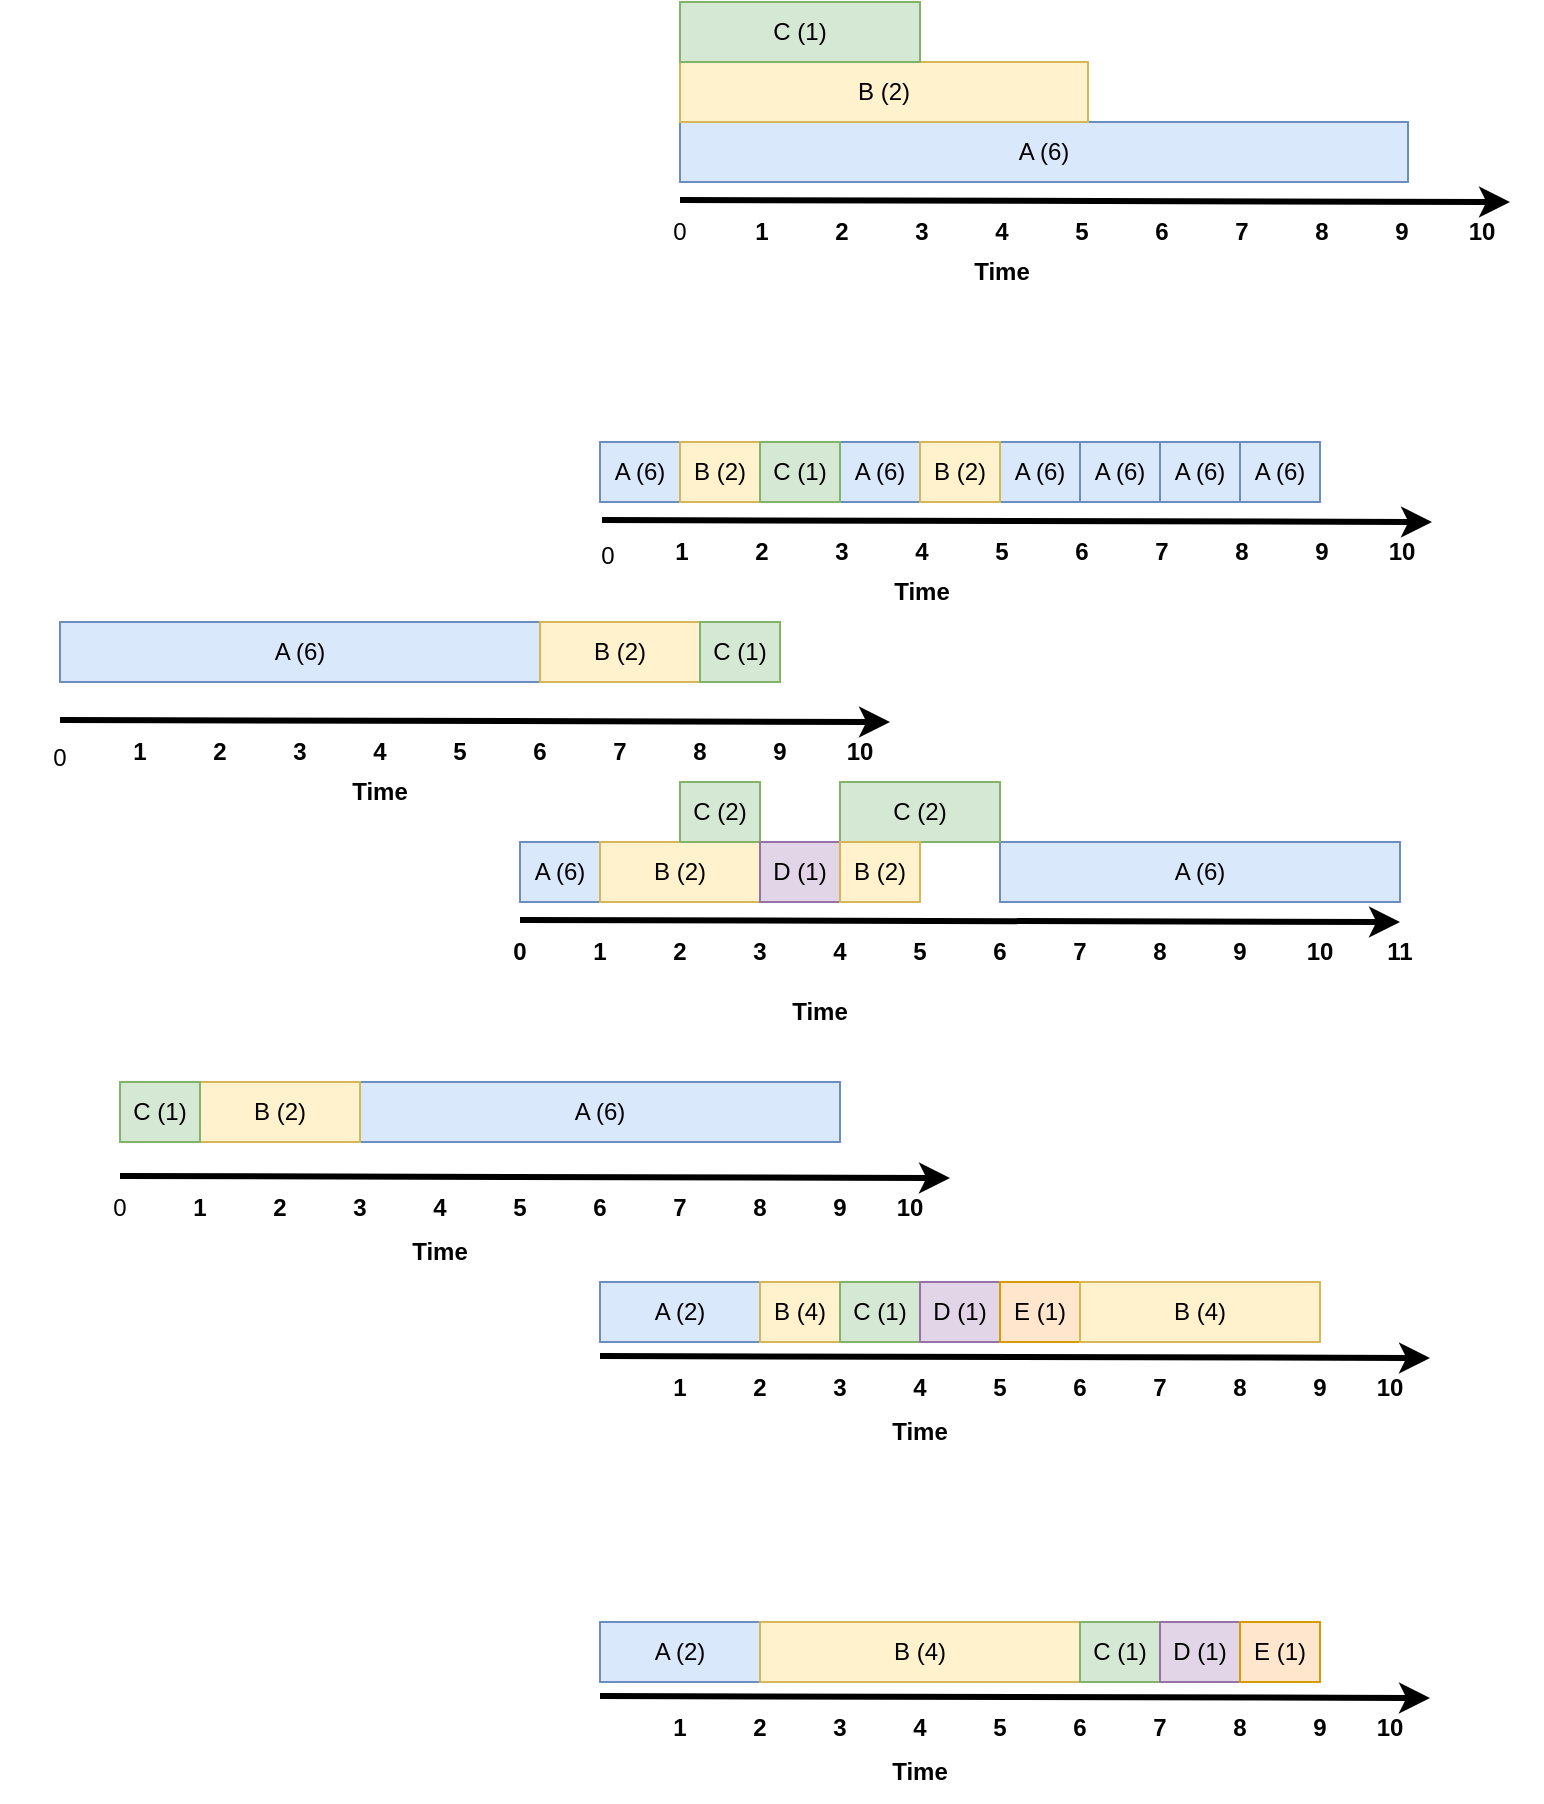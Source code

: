 <mxfile version="22.1.21" type="device">
  <diagram name="Page-1" id="26XVuioy-tL2MFwtIJL8">
    <mxGraphModel dx="1114" dy="1323" grid="1" gridSize="10" guides="1" tooltips="1" connect="1" arrows="1" fold="1" page="1" pageScale="1" pageWidth="1000" pageHeight="700" math="0" shadow="0">
      <root>
        <mxCell id="0" />
        <mxCell id="1" value="FIFO2" parent="0" />
        <mxCell id="z-TTPnVHQl2KB7zgVeDQ-76" value="" style="group" parent="1" vertex="1" connectable="0">
          <mxGeometry x="50" y="200" width="455" height="100" as="geometry" />
        </mxCell>
        <mxCell id="z-TTPnVHQl2KB7zgVeDQ-30" value="A (6)" style="html=1;whiteSpace=wrap;fillColor=#dae8fc;strokeColor=#6c8ebf;" parent="z-TTPnVHQl2KB7zgVeDQ-76" vertex="1">
          <mxGeometry x="150" width="240" height="30" as="geometry" />
        </mxCell>
        <mxCell id="z-TTPnVHQl2KB7zgVeDQ-31" value="B (2)" style="html=1;whiteSpace=wrap;fillColor=#fff2cc;strokeColor=#d6b656;" parent="z-TTPnVHQl2KB7zgVeDQ-76" vertex="1">
          <mxGeometry x="70" width="80" height="30" as="geometry" />
        </mxCell>
        <mxCell id="z-TTPnVHQl2KB7zgVeDQ-32" value="C (1)" style="html=1;whiteSpace=wrap;fillColor=#d5e8d4;strokeColor=#82b366;" parent="z-TTPnVHQl2KB7zgVeDQ-76" vertex="1">
          <mxGeometry x="30" width="40" height="30" as="geometry" />
        </mxCell>
        <mxCell id="z-TTPnVHQl2KB7zgVeDQ-35" value="0" style="text;strokeColor=none;align=center;fillColor=none;html=1;verticalAlign=middle;whiteSpace=wrap;rounded=0;" parent="z-TTPnVHQl2KB7zgVeDQ-76" vertex="1">
          <mxGeometry y="48" width="60" height="30" as="geometry" />
        </mxCell>
        <mxCell id="z-TTPnVHQl2KB7zgVeDQ-36" value="1" style="text;strokeColor=none;align=center;fillColor=none;html=1;verticalAlign=middle;whiteSpace=wrap;rounded=0;fontStyle=1" parent="z-TTPnVHQl2KB7zgVeDQ-76" vertex="1">
          <mxGeometry x="40" y="48" width="60" height="30" as="geometry" />
        </mxCell>
        <mxCell id="z-TTPnVHQl2KB7zgVeDQ-37" value="2" style="text;strokeColor=none;align=center;fillColor=none;html=1;verticalAlign=middle;whiteSpace=wrap;rounded=0;fontStyle=1" parent="z-TTPnVHQl2KB7zgVeDQ-76" vertex="1">
          <mxGeometry x="80" y="48" width="60" height="30" as="geometry" />
        </mxCell>
        <mxCell id="z-TTPnVHQl2KB7zgVeDQ-39" value="3" style="text;strokeColor=none;align=center;fillColor=none;html=1;verticalAlign=middle;whiteSpace=wrap;rounded=0;fontStyle=1" parent="z-TTPnVHQl2KB7zgVeDQ-76" vertex="1">
          <mxGeometry x="120" y="48" width="60" height="30" as="geometry" />
        </mxCell>
        <mxCell id="z-TTPnVHQl2KB7zgVeDQ-40" value="4" style="text;strokeColor=none;align=center;fillColor=none;html=1;verticalAlign=middle;whiteSpace=wrap;rounded=0;fontStyle=1" parent="z-TTPnVHQl2KB7zgVeDQ-76" vertex="1">
          <mxGeometry x="160" y="48" width="60" height="30" as="geometry" />
        </mxCell>
        <mxCell id="z-TTPnVHQl2KB7zgVeDQ-41" value="5" style="text;strokeColor=none;align=center;fillColor=none;html=1;verticalAlign=middle;whiteSpace=wrap;rounded=0;fontStyle=1" parent="z-TTPnVHQl2KB7zgVeDQ-76" vertex="1">
          <mxGeometry x="200" y="48" width="60" height="30" as="geometry" />
        </mxCell>
        <mxCell id="z-TTPnVHQl2KB7zgVeDQ-42" value="6" style="text;strokeColor=none;align=center;fillColor=none;html=1;verticalAlign=middle;whiteSpace=wrap;rounded=0;fontStyle=1" parent="z-TTPnVHQl2KB7zgVeDQ-76" vertex="1">
          <mxGeometry x="240" y="48" width="60" height="30" as="geometry" />
        </mxCell>
        <mxCell id="z-TTPnVHQl2KB7zgVeDQ-43" value="7" style="text;strokeColor=none;align=center;fillColor=none;html=1;verticalAlign=middle;whiteSpace=wrap;rounded=0;fontStyle=1" parent="z-TTPnVHQl2KB7zgVeDQ-76" vertex="1">
          <mxGeometry x="280" y="48" width="60" height="30" as="geometry" />
        </mxCell>
        <mxCell id="z-TTPnVHQl2KB7zgVeDQ-44" value="8" style="text;strokeColor=none;align=center;fillColor=none;html=1;verticalAlign=middle;whiteSpace=wrap;rounded=0;fontStyle=1" parent="z-TTPnVHQl2KB7zgVeDQ-76" vertex="1">
          <mxGeometry x="320" y="48" width="60" height="30" as="geometry" />
        </mxCell>
        <mxCell id="z-TTPnVHQl2KB7zgVeDQ-45" value="9" style="text;strokeColor=none;align=center;fillColor=none;html=1;verticalAlign=middle;whiteSpace=wrap;rounded=0;fontStyle=1" parent="z-TTPnVHQl2KB7zgVeDQ-76" vertex="1">
          <mxGeometry x="360" y="48" width="60" height="30" as="geometry" />
        </mxCell>
        <mxCell id="z-TTPnVHQl2KB7zgVeDQ-46" value="10" style="text;strokeColor=none;align=center;fillColor=none;html=1;verticalAlign=middle;whiteSpace=wrap;rounded=0;fontStyle=1" parent="z-TTPnVHQl2KB7zgVeDQ-76" vertex="1">
          <mxGeometry x="395" y="48" width="60" height="30" as="geometry" />
        </mxCell>
        <mxCell id="z-TTPnVHQl2KB7zgVeDQ-55" value="" style="edgeStyle=none;orthogonalLoop=1;jettySize=auto;html=1;rounded=0;strokeWidth=3;entryX=0.75;entryY=0;entryDx=0;entryDy=0;" parent="z-TTPnVHQl2KB7zgVeDQ-76" edge="1">
          <mxGeometry width="80" relative="1" as="geometry">
            <mxPoint x="30" y="47" as="sourcePoint" />
            <mxPoint x="445" y="48" as="targetPoint" />
            <Array as="points" />
          </mxGeometry>
        </mxCell>
        <mxCell id="z-TTPnVHQl2KB7zgVeDQ-57" value="Time" style="text;strokeColor=none;align=center;fillColor=none;html=1;verticalAlign=middle;whiteSpace=wrap;rounded=0;fontStyle=1" parent="z-TTPnVHQl2KB7zgVeDQ-76" vertex="1">
          <mxGeometry x="160" y="70" width="60" height="30" as="geometry" />
        </mxCell>
        <mxCell id="z-TTPnVHQl2KB7zgVeDQ-77" value="FIFO1" parent="0" />
        <mxCell id="z-TTPnVHQl2KB7zgVeDQ-75" value="" style="group" parent="z-TTPnVHQl2KB7zgVeDQ-77" vertex="1" connectable="0">
          <mxGeometry x="50" y="-30" width="430" height="100" as="geometry" />
        </mxCell>
        <mxCell id="z-TTPnVHQl2KB7zgVeDQ-58" value="A (6)" style="html=1;whiteSpace=wrap;fillColor=#dae8fc;strokeColor=#6c8ebf;" parent="z-TTPnVHQl2KB7zgVeDQ-75" vertex="1">
          <mxGeometry width="240" height="30" as="geometry" />
        </mxCell>
        <mxCell id="z-TTPnVHQl2KB7zgVeDQ-59" value="B (2)" style="html=1;whiteSpace=wrap;fillColor=#fff2cc;strokeColor=#d6b656;" parent="z-TTPnVHQl2KB7zgVeDQ-75" vertex="1">
          <mxGeometry x="240" width="80" height="30" as="geometry" />
        </mxCell>
        <mxCell id="z-TTPnVHQl2KB7zgVeDQ-60" value="C (1)" style="html=1;whiteSpace=wrap;fillColor=#d5e8d4;strokeColor=#82b366;" parent="z-TTPnVHQl2KB7zgVeDQ-75" vertex="1">
          <mxGeometry x="320" width="40" height="30" as="geometry" />
        </mxCell>
        <mxCell id="z-TTPnVHQl2KB7zgVeDQ-62" value="1" style="text;strokeColor=none;align=center;fillColor=none;html=1;verticalAlign=middle;whiteSpace=wrap;rounded=0;fontStyle=1" parent="z-TTPnVHQl2KB7zgVeDQ-75" vertex="1">
          <mxGeometry x="10" y="50" width="60" height="30" as="geometry" />
        </mxCell>
        <mxCell id="z-TTPnVHQl2KB7zgVeDQ-63" value="2" style="text;strokeColor=none;align=center;fillColor=none;html=1;verticalAlign=middle;whiteSpace=wrap;rounded=0;fontStyle=1" parent="z-TTPnVHQl2KB7zgVeDQ-75" vertex="1">
          <mxGeometry x="50" y="50" width="60" height="30" as="geometry" />
        </mxCell>
        <mxCell id="z-TTPnVHQl2KB7zgVeDQ-64" value="3" style="text;strokeColor=none;align=center;fillColor=none;html=1;verticalAlign=middle;whiteSpace=wrap;rounded=0;fontStyle=1" parent="z-TTPnVHQl2KB7zgVeDQ-75" vertex="1">
          <mxGeometry x="90" y="50" width="60" height="30" as="geometry" />
        </mxCell>
        <mxCell id="z-TTPnVHQl2KB7zgVeDQ-65" value="4" style="text;strokeColor=none;align=center;fillColor=none;html=1;verticalAlign=middle;whiteSpace=wrap;rounded=0;fontStyle=1" parent="z-TTPnVHQl2KB7zgVeDQ-75" vertex="1">
          <mxGeometry x="130" y="50" width="60" height="30" as="geometry" />
        </mxCell>
        <mxCell id="z-TTPnVHQl2KB7zgVeDQ-66" value="5" style="text;strokeColor=none;align=center;fillColor=none;html=1;verticalAlign=middle;whiteSpace=wrap;rounded=0;fontStyle=1" parent="z-TTPnVHQl2KB7zgVeDQ-75" vertex="1">
          <mxGeometry x="170" y="50" width="60" height="30" as="geometry" />
        </mxCell>
        <mxCell id="z-TTPnVHQl2KB7zgVeDQ-67" value="6" style="text;strokeColor=none;align=center;fillColor=none;html=1;verticalAlign=middle;whiteSpace=wrap;rounded=0;fontStyle=1" parent="z-TTPnVHQl2KB7zgVeDQ-75" vertex="1">
          <mxGeometry x="210" y="50" width="60" height="30" as="geometry" />
        </mxCell>
        <mxCell id="z-TTPnVHQl2KB7zgVeDQ-68" value="7" style="text;strokeColor=none;align=center;fillColor=none;html=1;verticalAlign=middle;whiteSpace=wrap;rounded=0;fontStyle=1" parent="z-TTPnVHQl2KB7zgVeDQ-75" vertex="1">
          <mxGeometry x="250" y="50" width="60" height="30" as="geometry" />
        </mxCell>
        <mxCell id="z-TTPnVHQl2KB7zgVeDQ-69" value="8" style="text;strokeColor=none;align=center;fillColor=none;html=1;verticalAlign=middle;whiteSpace=wrap;rounded=0;fontStyle=1" parent="z-TTPnVHQl2KB7zgVeDQ-75" vertex="1">
          <mxGeometry x="290" y="50" width="60" height="30" as="geometry" />
        </mxCell>
        <mxCell id="z-TTPnVHQl2KB7zgVeDQ-70" value="9" style="text;strokeColor=none;align=center;fillColor=none;html=1;verticalAlign=middle;whiteSpace=wrap;rounded=0;fontStyle=1" parent="z-TTPnVHQl2KB7zgVeDQ-75" vertex="1">
          <mxGeometry x="330" y="50" width="60" height="30" as="geometry" />
        </mxCell>
        <mxCell id="z-TTPnVHQl2KB7zgVeDQ-71" value="10" style="text;strokeColor=none;align=center;fillColor=none;html=1;verticalAlign=middle;whiteSpace=wrap;rounded=0;fontStyle=1" parent="z-TTPnVHQl2KB7zgVeDQ-75" vertex="1">
          <mxGeometry x="370" y="50" width="60" height="30" as="geometry" />
        </mxCell>
        <mxCell id="z-TTPnVHQl2KB7zgVeDQ-72" value="" style="edgeStyle=none;orthogonalLoop=1;jettySize=auto;html=1;rounded=0;strokeWidth=3;entryX=0.75;entryY=0;entryDx=0;entryDy=0;" parent="z-TTPnVHQl2KB7zgVeDQ-75" target="z-TTPnVHQl2KB7zgVeDQ-71" edge="1">
          <mxGeometry width="80" relative="1" as="geometry">
            <mxPoint y="49" as="sourcePoint" />
            <mxPoint x="80" y="49" as="targetPoint" />
            <Array as="points" />
          </mxGeometry>
        </mxCell>
        <mxCell id="z-TTPnVHQl2KB7zgVeDQ-73" value="Time" style="text;strokeColor=none;align=center;fillColor=none;html=1;verticalAlign=middle;whiteSpace=wrap;rounded=0;fontStyle=1" parent="z-TTPnVHQl2KB7zgVeDQ-75" vertex="1">
          <mxGeometry x="130" y="70" width="60" height="30" as="geometry" />
        </mxCell>
        <mxCell id="z-TTPnVHQl2KB7zgVeDQ-61" value="0" style="text;strokeColor=none;align=center;fillColor=none;html=1;verticalAlign=middle;whiteSpace=wrap;rounded=0;" parent="z-TTPnVHQl2KB7zgVeDQ-75" vertex="1">
          <mxGeometry x="-30" y="53" width="60" height="30" as="geometry" />
        </mxCell>
        <mxCell id="z-TTPnVHQl2KB7zgVeDQ-93" value="SJF-1" parent="0" />
        <mxCell id="z-TTPnVHQl2KB7zgVeDQ-78" value="A (2)" style="html=1;whiteSpace=wrap;fillColor=#dae8fc;strokeColor=#6c8ebf;" parent="z-TTPnVHQl2KB7zgVeDQ-93" vertex="1">
          <mxGeometry x="320" y="470" width="80" height="30" as="geometry" />
        </mxCell>
        <mxCell id="z-TTPnVHQl2KB7zgVeDQ-79" value="B (4)" style="html=1;whiteSpace=wrap;fillColor=#fff2cc;strokeColor=#d6b656;" parent="z-TTPnVHQl2KB7zgVeDQ-93" vertex="1">
          <mxGeometry x="400" y="470" width="160" height="30" as="geometry" />
        </mxCell>
        <mxCell id="z-TTPnVHQl2KB7zgVeDQ-80" value="C (1)" style="html=1;whiteSpace=wrap;fillColor=#d5e8d4;strokeColor=#82b366;" parent="z-TTPnVHQl2KB7zgVeDQ-93" vertex="1">
          <mxGeometry x="560" y="470" width="40" height="30" as="geometry" />
        </mxCell>
        <mxCell id="z-TTPnVHQl2KB7zgVeDQ-81" value="1" style="text;strokeColor=none;align=center;fillColor=none;html=1;verticalAlign=middle;whiteSpace=wrap;rounded=0;fontStyle=1" parent="z-TTPnVHQl2KB7zgVeDQ-93" vertex="1">
          <mxGeometry x="330" y="508" width="60" height="30" as="geometry" />
        </mxCell>
        <mxCell id="z-TTPnVHQl2KB7zgVeDQ-82" value="2" style="text;strokeColor=none;align=center;fillColor=none;html=1;verticalAlign=middle;whiteSpace=wrap;rounded=0;fontStyle=1" parent="z-TTPnVHQl2KB7zgVeDQ-93" vertex="1">
          <mxGeometry x="370" y="508" width="60" height="30" as="geometry" />
        </mxCell>
        <mxCell id="z-TTPnVHQl2KB7zgVeDQ-83" value="3" style="text;strokeColor=none;align=center;fillColor=none;html=1;verticalAlign=middle;whiteSpace=wrap;rounded=0;fontStyle=1" parent="z-TTPnVHQl2KB7zgVeDQ-93" vertex="1">
          <mxGeometry x="410" y="508" width="60" height="30" as="geometry" />
        </mxCell>
        <mxCell id="z-TTPnVHQl2KB7zgVeDQ-84" value="4" style="text;strokeColor=none;align=center;fillColor=none;html=1;verticalAlign=middle;whiteSpace=wrap;rounded=0;fontStyle=1" parent="z-TTPnVHQl2KB7zgVeDQ-93" vertex="1">
          <mxGeometry x="450" y="508" width="60" height="30" as="geometry" />
        </mxCell>
        <mxCell id="z-TTPnVHQl2KB7zgVeDQ-85" value="5" style="text;strokeColor=none;align=center;fillColor=none;html=1;verticalAlign=middle;whiteSpace=wrap;rounded=0;fontStyle=1" parent="z-TTPnVHQl2KB7zgVeDQ-93" vertex="1">
          <mxGeometry x="490" y="508" width="60" height="30" as="geometry" />
        </mxCell>
        <mxCell id="z-TTPnVHQl2KB7zgVeDQ-86" value="6" style="text;strokeColor=none;align=center;fillColor=none;html=1;verticalAlign=middle;whiteSpace=wrap;rounded=0;fontStyle=1" parent="z-TTPnVHQl2KB7zgVeDQ-93" vertex="1">
          <mxGeometry x="530" y="508" width="60" height="30" as="geometry" />
        </mxCell>
        <mxCell id="z-TTPnVHQl2KB7zgVeDQ-87" value="7" style="text;strokeColor=none;align=center;fillColor=none;html=1;verticalAlign=middle;whiteSpace=wrap;rounded=0;fontStyle=1" parent="z-TTPnVHQl2KB7zgVeDQ-93" vertex="1">
          <mxGeometry x="570" y="508" width="60" height="30" as="geometry" />
        </mxCell>
        <mxCell id="z-TTPnVHQl2KB7zgVeDQ-88" value="8" style="text;strokeColor=none;align=center;fillColor=none;html=1;verticalAlign=middle;whiteSpace=wrap;rounded=0;fontStyle=1" parent="z-TTPnVHQl2KB7zgVeDQ-93" vertex="1">
          <mxGeometry x="610" y="508" width="60" height="30" as="geometry" />
        </mxCell>
        <mxCell id="z-TTPnVHQl2KB7zgVeDQ-89" value="9" style="text;strokeColor=none;align=center;fillColor=none;html=1;verticalAlign=middle;whiteSpace=wrap;rounded=0;fontStyle=1" parent="z-TTPnVHQl2KB7zgVeDQ-93" vertex="1">
          <mxGeometry x="650" y="508" width="60" height="30" as="geometry" />
        </mxCell>
        <mxCell id="z-TTPnVHQl2KB7zgVeDQ-90" value="10" style="text;strokeColor=none;align=center;fillColor=none;html=1;verticalAlign=middle;whiteSpace=wrap;rounded=0;fontStyle=1" parent="z-TTPnVHQl2KB7zgVeDQ-93" vertex="1">
          <mxGeometry x="685" y="508" width="60" height="30" as="geometry" />
        </mxCell>
        <mxCell id="z-TTPnVHQl2KB7zgVeDQ-91" value="" style="edgeStyle=none;orthogonalLoop=1;jettySize=auto;html=1;rounded=0;strokeWidth=3;entryX=0.75;entryY=0;entryDx=0;entryDy=0;" parent="z-TTPnVHQl2KB7zgVeDQ-93" edge="1">
          <mxGeometry width="80" relative="1" as="geometry">
            <mxPoint x="320" y="507" as="sourcePoint" />
            <mxPoint x="735" y="508" as="targetPoint" />
            <Array as="points" />
          </mxGeometry>
        </mxCell>
        <mxCell id="z-TTPnVHQl2KB7zgVeDQ-92" value="Time" style="text;strokeColor=none;align=center;fillColor=none;html=1;verticalAlign=middle;whiteSpace=wrap;rounded=0;fontStyle=1" parent="z-TTPnVHQl2KB7zgVeDQ-93" vertex="1">
          <mxGeometry x="450" y="530" width="60" height="30" as="geometry" />
        </mxCell>
        <mxCell id="z-TTPnVHQl2KB7zgVeDQ-94" value="D (1)" style="html=1;whiteSpace=wrap;fillColor=#e1d5e7;strokeColor=#9673a6;" parent="z-TTPnVHQl2KB7zgVeDQ-93" vertex="1">
          <mxGeometry x="600" y="470" width="40" height="30" as="geometry" />
        </mxCell>
        <mxCell id="z-TTPnVHQl2KB7zgVeDQ-95" value="E (1)" style="html=1;whiteSpace=wrap;fillColor=#ffe6cc;strokeColor=#d79b00;" parent="z-TTPnVHQl2KB7zgVeDQ-93" vertex="1">
          <mxGeometry x="640" y="470" width="40" height="30" as="geometry" />
        </mxCell>
        <mxCell id="z-TTPnVHQl2KB7zgVeDQ-113" value="sJF-2" parent="0" />
        <mxCell id="bINQ_DvkX9EZ9NjtkcTq-28" value="" style="group" vertex="1" connectable="0" parent="z-TTPnVHQl2KB7zgVeDQ-113">
          <mxGeometry x="320" y="300" width="425" height="90" as="geometry" />
        </mxCell>
        <mxCell id="z-TTPnVHQl2KB7zgVeDQ-96" value="A (2)" style="html=1;whiteSpace=wrap;fillColor=#dae8fc;strokeColor=#6c8ebf;" parent="bINQ_DvkX9EZ9NjtkcTq-28" vertex="1">
          <mxGeometry width="80" height="30" as="geometry" />
        </mxCell>
        <mxCell id="z-TTPnVHQl2KB7zgVeDQ-97" value="B (4)" style="html=1;whiteSpace=wrap;fillColor=#fff2cc;strokeColor=#d6b656;" parent="bINQ_DvkX9EZ9NjtkcTq-28" vertex="1">
          <mxGeometry x="80" width="40" height="30" as="geometry" />
        </mxCell>
        <mxCell id="z-TTPnVHQl2KB7zgVeDQ-98" value="C (1)" style="html=1;whiteSpace=wrap;fillColor=#d5e8d4;strokeColor=#82b366;" parent="bINQ_DvkX9EZ9NjtkcTq-28" vertex="1">
          <mxGeometry x="120" width="40" height="30" as="geometry" />
        </mxCell>
        <mxCell id="z-TTPnVHQl2KB7zgVeDQ-99" value="1" style="text;strokeColor=none;align=center;fillColor=none;html=1;verticalAlign=middle;whiteSpace=wrap;rounded=0;fontStyle=1" parent="bINQ_DvkX9EZ9NjtkcTq-28" vertex="1">
          <mxGeometry x="10" y="38" width="60" height="30" as="geometry" />
        </mxCell>
        <mxCell id="z-TTPnVHQl2KB7zgVeDQ-100" value="2" style="text;strokeColor=none;align=center;fillColor=none;html=1;verticalAlign=middle;whiteSpace=wrap;rounded=0;fontStyle=1" parent="bINQ_DvkX9EZ9NjtkcTq-28" vertex="1">
          <mxGeometry x="50" y="38" width="60" height="30" as="geometry" />
        </mxCell>
        <mxCell id="z-TTPnVHQl2KB7zgVeDQ-101" value="3" style="text;strokeColor=none;align=center;fillColor=none;html=1;verticalAlign=middle;whiteSpace=wrap;rounded=0;fontStyle=1" parent="bINQ_DvkX9EZ9NjtkcTq-28" vertex="1">
          <mxGeometry x="90" y="38" width="60" height="30" as="geometry" />
        </mxCell>
        <mxCell id="z-TTPnVHQl2KB7zgVeDQ-102" value="4" style="text;strokeColor=none;align=center;fillColor=none;html=1;verticalAlign=middle;whiteSpace=wrap;rounded=0;fontStyle=1" parent="bINQ_DvkX9EZ9NjtkcTq-28" vertex="1">
          <mxGeometry x="130" y="38" width="60" height="30" as="geometry" />
        </mxCell>
        <mxCell id="z-TTPnVHQl2KB7zgVeDQ-103" value="5" style="text;strokeColor=none;align=center;fillColor=none;html=1;verticalAlign=middle;whiteSpace=wrap;rounded=0;fontStyle=1" parent="bINQ_DvkX9EZ9NjtkcTq-28" vertex="1">
          <mxGeometry x="170" y="38" width="60" height="30" as="geometry" />
        </mxCell>
        <mxCell id="z-TTPnVHQl2KB7zgVeDQ-104" value="6" style="text;strokeColor=none;align=center;fillColor=none;html=1;verticalAlign=middle;whiteSpace=wrap;rounded=0;fontStyle=1" parent="bINQ_DvkX9EZ9NjtkcTq-28" vertex="1">
          <mxGeometry x="210" y="38" width="60" height="30" as="geometry" />
        </mxCell>
        <mxCell id="z-TTPnVHQl2KB7zgVeDQ-105" value="7" style="text;strokeColor=none;align=center;fillColor=none;html=1;verticalAlign=middle;whiteSpace=wrap;rounded=0;fontStyle=1" parent="bINQ_DvkX9EZ9NjtkcTq-28" vertex="1">
          <mxGeometry x="250" y="38" width="60" height="30" as="geometry" />
        </mxCell>
        <mxCell id="z-TTPnVHQl2KB7zgVeDQ-106" value="8" style="text;strokeColor=none;align=center;fillColor=none;html=1;verticalAlign=middle;whiteSpace=wrap;rounded=0;fontStyle=1" parent="bINQ_DvkX9EZ9NjtkcTq-28" vertex="1">
          <mxGeometry x="290" y="38" width="60" height="30" as="geometry" />
        </mxCell>
        <mxCell id="z-TTPnVHQl2KB7zgVeDQ-107" value="9" style="text;strokeColor=none;align=center;fillColor=none;html=1;verticalAlign=middle;whiteSpace=wrap;rounded=0;fontStyle=1" parent="bINQ_DvkX9EZ9NjtkcTq-28" vertex="1">
          <mxGeometry x="330" y="38" width="60" height="30" as="geometry" />
        </mxCell>
        <mxCell id="z-TTPnVHQl2KB7zgVeDQ-108" value="10" style="text;strokeColor=none;align=center;fillColor=none;html=1;verticalAlign=middle;whiteSpace=wrap;rounded=0;fontStyle=1" parent="bINQ_DvkX9EZ9NjtkcTq-28" vertex="1">
          <mxGeometry x="365" y="38" width="60" height="30" as="geometry" />
        </mxCell>
        <mxCell id="z-TTPnVHQl2KB7zgVeDQ-109" value="" style="edgeStyle=none;orthogonalLoop=1;jettySize=auto;html=1;rounded=0;strokeWidth=3;entryX=0.75;entryY=0;entryDx=0;entryDy=0;" parent="bINQ_DvkX9EZ9NjtkcTq-28" edge="1">
          <mxGeometry width="80" relative="1" as="geometry">
            <mxPoint y="37" as="sourcePoint" />
            <mxPoint x="415" y="38" as="targetPoint" />
            <Array as="points" />
          </mxGeometry>
        </mxCell>
        <mxCell id="z-TTPnVHQl2KB7zgVeDQ-110" value="Time" style="text;strokeColor=none;align=center;fillColor=none;html=1;verticalAlign=middle;whiteSpace=wrap;rounded=0;fontStyle=1" parent="bINQ_DvkX9EZ9NjtkcTq-28" vertex="1">
          <mxGeometry x="130" y="60" width="60" height="30" as="geometry" />
        </mxCell>
        <mxCell id="z-TTPnVHQl2KB7zgVeDQ-111" value="D (1)" style="html=1;whiteSpace=wrap;fillColor=#e1d5e7;strokeColor=#9673a6;" parent="bINQ_DvkX9EZ9NjtkcTq-28" vertex="1">
          <mxGeometry x="160" width="40" height="30" as="geometry" />
        </mxCell>
        <mxCell id="z-TTPnVHQl2KB7zgVeDQ-112" value="E (1)" style="html=1;whiteSpace=wrap;fillColor=#ffe6cc;strokeColor=#d79b00;" parent="bINQ_DvkX9EZ9NjtkcTq-28" vertex="1">
          <mxGeometry x="200" width="40" height="30" as="geometry" />
        </mxCell>
        <mxCell id="z-TTPnVHQl2KB7zgVeDQ-114" value="B (4)" style="html=1;whiteSpace=wrap;fillColor=#fff2cc;strokeColor=#d6b656;" parent="bINQ_DvkX9EZ9NjtkcTq-28" vertex="1">
          <mxGeometry x="240" width="120" height="30" as="geometry" />
        </mxCell>
        <mxCell id="z-TTPnVHQl2KB7zgVeDQ-151" value="RR" parent="0" />
        <mxCell id="bINQ_DvkX9EZ9NjtkcTq-1" value="" style="group" vertex="1" connectable="0" parent="z-TTPnVHQl2KB7zgVeDQ-151">
          <mxGeometry x="294" y="-120" width="457" height="90" as="geometry" />
        </mxCell>
        <mxCell id="z-TTPnVHQl2KB7zgVeDQ-152" value="A (6)" style="html=1;whiteSpace=wrap;fillColor=#dae8fc;strokeColor=#6c8ebf;" parent="bINQ_DvkX9EZ9NjtkcTq-1" vertex="1">
          <mxGeometry x="26" width="40" height="30" as="geometry" />
        </mxCell>
        <mxCell id="z-TTPnVHQl2KB7zgVeDQ-158" value="B (2)" style="html=1;whiteSpace=wrap;fillColor=#fff2cc;strokeColor=#d6b656;" parent="bINQ_DvkX9EZ9NjtkcTq-1" vertex="1">
          <mxGeometry x="66" width="40" height="30" as="geometry" />
        </mxCell>
        <mxCell id="z-TTPnVHQl2KB7zgVeDQ-165" value="A (6)" style="html=1;whiteSpace=wrap;fillColor=#dae8fc;strokeColor=#6c8ebf;" parent="bINQ_DvkX9EZ9NjtkcTq-1" vertex="1">
          <mxGeometry x="346" width="40" height="30" as="geometry" />
        </mxCell>
        <mxCell id="z-TTPnVHQl2KB7zgVeDQ-166" value="A (6)" style="html=1;whiteSpace=wrap;fillColor=#dae8fc;strokeColor=#6c8ebf;" parent="bINQ_DvkX9EZ9NjtkcTq-1" vertex="1">
          <mxGeometry x="306" width="40" height="30" as="geometry" />
        </mxCell>
        <mxCell id="z-TTPnVHQl2KB7zgVeDQ-167" value="A (6)" style="html=1;whiteSpace=wrap;fillColor=#dae8fc;strokeColor=#6c8ebf;" parent="bINQ_DvkX9EZ9NjtkcTq-1" vertex="1">
          <mxGeometry x="266" width="40" height="30" as="geometry" />
        </mxCell>
        <mxCell id="z-TTPnVHQl2KB7zgVeDQ-168" value="A (6)" style="html=1;whiteSpace=wrap;fillColor=#dae8fc;strokeColor=#6c8ebf;" parent="bINQ_DvkX9EZ9NjtkcTq-1" vertex="1">
          <mxGeometry x="226" width="40" height="30" as="geometry" />
        </mxCell>
        <mxCell id="z-TTPnVHQl2KB7zgVeDQ-169" value="A (6)" style="html=1;whiteSpace=wrap;fillColor=#dae8fc;strokeColor=#6c8ebf;" parent="bINQ_DvkX9EZ9NjtkcTq-1" vertex="1">
          <mxGeometry x="146" width="40" height="30" as="geometry" />
        </mxCell>
        <mxCell id="z-TTPnVHQl2KB7zgVeDQ-136" value="B (2)" style="html=1;whiteSpace=wrap;fillColor=#fff2cc;strokeColor=#d6b656;" parent="bINQ_DvkX9EZ9NjtkcTq-1" vertex="1">
          <mxGeometry x="186" width="40" height="30" as="geometry" />
        </mxCell>
        <mxCell id="z-TTPnVHQl2KB7zgVeDQ-137" value="C (1)" style="html=1;whiteSpace=wrap;fillColor=#d5e8d4;strokeColor=#82b366;" parent="bINQ_DvkX9EZ9NjtkcTq-1" vertex="1">
          <mxGeometry x="106" width="40" height="30" as="geometry" />
        </mxCell>
        <mxCell id="z-TTPnVHQl2KB7zgVeDQ-138" value="1" style="text;strokeColor=none;align=center;fillColor=none;html=1;verticalAlign=middle;whiteSpace=wrap;rounded=0;fontStyle=1" parent="bINQ_DvkX9EZ9NjtkcTq-1" vertex="1">
          <mxGeometry x="37" y="40" width="60" height="30" as="geometry" />
        </mxCell>
        <mxCell id="z-TTPnVHQl2KB7zgVeDQ-139" value="2" style="text;strokeColor=none;align=center;fillColor=none;html=1;verticalAlign=middle;whiteSpace=wrap;rounded=0;fontStyle=1" parent="bINQ_DvkX9EZ9NjtkcTq-1" vertex="1">
          <mxGeometry x="77" y="40" width="60" height="30" as="geometry" />
        </mxCell>
        <mxCell id="z-TTPnVHQl2KB7zgVeDQ-140" value="3" style="text;strokeColor=none;align=center;fillColor=none;html=1;verticalAlign=middle;whiteSpace=wrap;rounded=0;fontStyle=1" parent="bINQ_DvkX9EZ9NjtkcTq-1" vertex="1">
          <mxGeometry x="117" y="40" width="60" height="30" as="geometry" />
        </mxCell>
        <mxCell id="z-TTPnVHQl2KB7zgVeDQ-141" value="4" style="text;strokeColor=none;align=center;fillColor=none;html=1;verticalAlign=middle;whiteSpace=wrap;rounded=0;fontStyle=1" parent="bINQ_DvkX9EZ9NjtkcTq-1" vertex="1">
          <mxGeometry x="157" y="40" width="60" height="30" as="geometry" />
        </mxCell>
        <mxCell id="z-TTPnVHQl2KB7zgVeDQ-142" value="5" style="text;strokeColor=none;align=center;fillColor=none;html=1;verticalAlign=middle;whiteSpace=wrap;rounded=0;fontStyle=1" parent="bINQ_DvkX9EZ9NjtkcTq-1" vertex="1">
          <mxGeometry x="197" y="40" width="60" height="30" as="geometry" />
        </mxCell>
        <mxCell id="z-TTPnVHQl2KB7zgVeDQ-143" value="6" style="text;strokeColor=none;align=center;fillColor=none;html=1;verticalAlign=middle;whiteSpace=wrap;rounded=0;fontStyle=1" parent="bINQ_DvkX9EZ9NjtkcTq-1" vertex="1">
          <mxGeometry x="237" y="40" width="60" height="30" as="geometry" />
        </mxCell>
        <mxCell id="z-TTPnVHQl2KB7zgVeDQ-144" value="7" style="text;strokeColor=none;align=center;fillColor=none;html=1;verticalAlign=middle;whiteSpace=wrap;rounded=0;fontStyle=1" parent="bINQ_DvkX9EZ9NjtkcTq-1" vertex="1">
          <mxGeometry x="277" y="40" width="60" height="30" as="geometry" />
        </mxCell>
        <mxCell id="z-TTPnVHQl2KB7zgVeDQ-145" value="8" style="text;strokeColor=none;align=center;fillColor=none;html=1;verticalAlign=middle;whiteSpace=wrap;rounded=0;fontStyle=1" parent="bINQ_DvkX9EZ9NjtkcTq-1" vertex="1">
          <mxGeometry x="317" y="40" width="60" height="30" as="geometry" />
        </mxCell>
        <mxCell id="z-TTPnVHQl2KB7zgVeDQ-146" value="9" style="text;strokeColor=none;align=center;fillColor=none;html=1;verticalAlign=middle;whiteSpace=wrap;rounded=0;fontStyle=1" parent="bINQ_DvkX9EZ9NjtkcTq-1" vertex="1">
          <mxGeometry x="357" y="40" width="60" height="30" as="geometry" />
        </mxCell>
        <mxCell id="z-TTPnVHQl2KB7zgVeDQ-147" value="10" style="text;strokeColor=none;align=center;fillColor=none;html=1;verticalAlign=middle;whiteSpace=wrap;rounded=0;fontStyle=1" parent="bINQ_DvkX9EZ9NjtkcTq-1" vertex="1">
          <mxGeometry x="397" y="40" width="60" height="30" as="geometry" />
        </mxCell>
        <mxCell id="z-TTPnVHQl2KB7zgVeDQ-148" value="" style="edgeStyle=none;orthogonalLoop=1;jettySize=auto;html=1;rounded=0;strokeWidth=3;entryX=0.75;entryY=0;entryDx=0;entryDy=0;" parent="bINQ_DvkX9EZ9NjtkcTq-1" target="z-TTPnVHQl2KB7zgVeDQ-147" edge="1">
          <mxGeometry width="80" relative="1" as="geometry">
            <mxPoint x="27" y="39" as="sourcePoint" />
            <mxPoint x="107" y="39" as="targetPoint" />
            <Array as="points" />
          </mxGeometry>
        </mxCell>
        <mxCell id="z-TTPnVHQl2KB7zgVeDQ-149" value="Time" style="text;strokeColor=none;align=center;fillColor=none;html=1;verticalAlign=middle;whiteSpace=wrap;rounded=0;fontStyle=1" parent="bINQ_DvkX9EZ9NjtkcTq-1" vertex="1">
          <mxGeometry x="157" y="60" width="60" height="30" as="geometry" />
        </mxCell>
        <mxCell id="z-TTPnVHQl2KB7zgVeDQ-150" value="0" style="text;strokeColor=none;align=center;fillColor=none;html=1;verticalAlign=middle;whiteSpace=wrap;rounded=0;" parent="bINQ_DvkX9EZ9NjtkcTq-1" vertex="1">
          <mxGeometry y="42" width="60" height="30" as="geometry" />
        </mxCell>
        <mxCell id="bINQ_DvkX9EZ9NjtkcTq-26" value="RR2" parent="0" />
        <mxCell id="bINQ_DvkX9EZ9NjtkcTq-2" value="" style="group" vertex="1" connectable="0" parent="bINQ_DvkX9EZ9NjtkcTq-26">
          <mxGeometry x="320" y="-280" width="471" height="90" as="geometry" />
        </mxCell>
        <mxCell id="bINQ_DvkX9EZ9NjtkcTq-24" value="0" style="text;strokeColor=none;align=center;fillColor=none;html=1;verticalAlign=middle;whiteSpace=wrap;rounded=0;" vertex="1" parent="bINQ_DvkX9EZ9NjtkcTq-2">
          <mxGeometry x="10" y="40" width="60" height="30" as="geometry" />
        </mxCell>
        <mxCell id="bINQ_DvkX9EZ9NjtkcTq-3" value="A (6)" style="html=1;whiteSpace=wrap;fillColor=#dae8fc;strokeColor=#6c8ebf;" vertex="1" parent="bINQ_DvkX9EZ9NjtkcTq-2">
          <mxGeometry x="40" width="364" height="30" as="geometry" />
        </mxCell>
        <mxCell id="bINQ_DvkX9EZ9NjtkcTq-12" value="1" style="text;strokeColor=none;align=center;fillColor=none;html=1;verticalAlign=middle;whiteSpace=wrap;rounded=0;fontStyle=1" vertex="1" parent="bINQ_DvkX9EZ9NjtkcTq-2">
          <mxGeometry x="51" y="40" width="60" height="30" as="geometry" />
        </mxCell>
        <mxCell id="bINQ_DvkX9EZ9NjtkcTq-13" value="2" style="text;strokeColor=none;align=center;fillColor=none;html=1;verticalAlign=middle;whiteSpace=wrap;rounded=0;fontStyle=1" vertex="1" parent="bINQ_DvkX9EZ9NjtkcTq-2">
          <mxGeometry x="91" y="40" width="60" height="30" as="geometry" />
        </mxCell>
        <mxCell id="bINQ_DvkX9EZ9NjtkcTq-14" value="3" style="text;strokeColor=none;align=center;fillColor=none;html=1;verticalAlign=middle;whiteSpace=wrap;rounded=0;fontStyle=1" vertex="1" parent="bINQ_DvkX9EZ9NjtkcTq-2">
          <mxGeometry x="131" y="40" width="60" height="30" as="geometry" />
        </mxCell>
        <mxCell id="bINQ_DvkX9EZ9NjtkcTq-15" value="4" style="text;strokeColor=none;align=center;fillColor=none;html=1;verticalAlign=middle;whiteSpace=wrap;rounded=0;fontStyle=1" vertex="1" parent="bINQ_DvkX9EZ9NjtkcTq-2">
          <mxGeometry x="171" y="40" width="60" height="30" as="geometry" />
        </mxCell>
        <mxCell id="bINQ_DvkX9EZ9NjtkcTq-16" value="5" style="text;strokeColor=none;align=center;fillColor=none;html=1;verticalAlign=middle;whiteSpace=wrap;rounded=0;fontStyle=1" vertex="1" parent="bINQ_DvkX9EZ9NjtkcTq-2">
          <mxGeometry x="211" y="40" width="60" height="30" as="geometry" />
        </mxCell>
        <mxCell id="bINQ_DvkX9EZ9NjtkcTq-17" value="6" style="text;strokeColor=none;align=center;fillColor=none;html=1;verticalAlign=middle;whiteSpace=wrap;rounded=0;fontStyle=1" vertex="1" parent="bINQ_DvkX9EZ9NjtkcTq-2">
          <mxGeometry x="251" y="40" width="60" height="30" as="geometry" />
        </mxCell>
        <mxCell id="bINQ_DvkX9EZ9NjtkcTq-18" value="7" style="text;strokeColor=none;align=center;fillColor=none;html=1;verticalAlign=middle;whiteSpace=wrap;rounded=0;fontStyle=1" vertex="1" parent="bINQ_DvkX9EZ9NjtkcTq-2">
          <mxGeometry x="291" y="40" width="60" height="30" as="geometry" />
        </mxCell>
        <mxCell id="bINQ_DvkX9EZ9NjtkcTq-19" value="8" style="text;strokeColor=none;align=center;fillColor=none;html=1;verticalAlign=middle;whiteSpace=wrap;rounded=0;fontStyle=1" vertex="1" parent="bINQ_DvkX9EZ9NjtkcTq-2">
          <mxGeometry x="331" y="40" width="60" height="30" as="geometry" />
        </mxCell>
        <mxCell id="bINQ_DvkX9EZ9NjtkcTq-20" value="9" style="text;strokeColor=none;align=center;fillColor=none;html=1;verticalAlign=middle;whiteSpace=wrap;rounded=0;fontStyle=1" vertex="1" parent="bINQ_DvkX9EZ9NjtkcTq-2">
          <mxGeometry x="371" y="40" width="60" height="30" as="geometry" />
        </mxCell>
        <mxCell id="bINQ_DvkX9EZ9NjtkcTq-21" value="10" style="text;strokeColor=none;align=center;fillColor=none;html=1;verticalAlign=middle;whiteSpace=wrap;rounded=0;fontStyle=1" vertex="1" parent="bINQ_DvkX9EZ9NjtkcTq-2">
          <mxGeometry x="411" y="40" width="60" height="30" as="geometry" />
        </mxCell>
        <mxCell id="bINQ_DvkX9EZ9NjtkcTq-22" value="" style="edgeStyle=none;orthogonalLoop=1;jettySize=auto;html=1;rounded=0;strokeWidth=3;entryX=0.75;entryY=0;entryDx=0;entryDy=0;" edge="1" parent="bINQ_DvkX9EZ9NjtkcTq-2">
          <mxGeometry width="80" relative="1" as="geometry">
            <mxPoint x="40" y="39" as="sourcePoint" />
            <mxPoint x="455" y="40" as="targetPoint" />
            <Array as="points" />
          </mxGeometry>
        </mxCell>
        <mxCell id="bINQ_DvkX9EZ9NjtkcTq-23" value="Time" style="text;strokeColor=none;align=center;fillColor=none;html=1;verticalAlign=middle;whiteSpace=wrap;rounded=0;fontStyle=1" vertex="1" parent="bINQ_DvkX9EZ9NjtkcTq-2">
          <mxGeometry x="171" y="60" width="60" height="30" as="geometry" />
        </mxCell>
        <mxCell id="bINQ_DvkX9EZ9NjtkcTq-4" value="B (2)" style="html=1;whiteSpace=wrap;fillColor=#fff2cc;strokeColor=#d6b656;" vertex="1" parent="bINQ_DvkX9EZ9NjtkcTq-2">
          <mxGeometry x="40" y="-30" width="204" height="30" as="geometry" />
        </mxCell>
        <mxCell id="bINQ_DvkX9EZ9NjtkcTq-11" value="C (1)" style="html=1;whiteSpace=wrap;fillColor=#d5e8d4;strokeColor=#82b366;" vertex="1" parent="bINQ_DvkX9EZ9NjtkcTq-2">
          <mxGeometry x="40" y="-60" width="120" height="30" as="geometry" />
        </mxCell>
        <mxCell id="bINQ_DvkX9EZ9NjtkcTq-27" value="priority" parent="0" />
        <mxCell id="bINQ_DvkX9EZ9NjtkcTq-30" value="A (6)" style="html=1;whiteSpace=wrap;fillColor=#dae8fc;strokeColor=#6c8ebf;" vertex="1" parent="bINQ_DvkX9EZ9NjtkcTq-27">
          <mxGeometry x="280" y="80" width="40" height="30" as="geometry" />
        </mxCell>
        <mxCell id="bINQ_DvkX9EZ9NjtkcTq-31" value="B (2)" style="html=1;whiteSpace=wrap;fillColor=#fff2cc;strokeColor=#d6b656;" vertex="1" parent="bINQ_DvkX9EZ9NjtkcTq-27">
          <mxGeometry x="320" y="80" width="80" height="30" as="geometry" />
        </mxCell>
        <mxCell id="bINQ_DvkX9EZ9NjtkcTq-32" value="C (2)" style="html=1;whiteSpace=wrap;fillColor=#d5e8d4;strokeColor=#82b366;" vertex="1" parent="bINQ_DvkX9EZ9NjtkcTq-27">
          <mxGeometry x="360" y="50" width="40" height="30" as="geometry" />
        </mxCell>
        <mxCell id="bINQ_DvkX9EZ9NjtkcTq-33" value="1" style="text;strokeColor=none;align=center;fillColor=none;html=1;verticalAlign=middle;whiteSpace=wrap;rounded=0;fontStyle=1" vertex="1" parent="bINQ_DvkX9EZ9NjtkcTq-27">
          <mxGeometry x="290" y="120" width="60" height="30" as="geometry" />
        </mxCell>
        <mxCell id="bINQ_DvkX9EZ9NjtkcTq-34" value="2" style="text;strokeColor=none;align=center;fillColor=none;html=1;verticalAlign=middle;whiteSpace=wrap;rounded=0;fontStyle=1" vertex="1" parent="bINQ_DvkX9EZ9NjtkcTq-27">
          <mxGeometry x="330" y="120" width="60" height="30" as="geometry" />
        </mxCell>
        <mxCell id="bINQ_DvkX9EZ9NjtkcTq-35" value="3" style="text;strokeColor=none;align=center;fillColor=none;html=1;verticalAlign=middle;whiteSpace=wrap;rounded=0;fontStyle=1" vertex="1" parent="bINQ_DvkX9EZ9NjtkcTq-27">
          <mxGeometry x="370" y="120" width="60" height="30" as="geometry" />
        </mxCell>
        <mxCell id="bINQ_DvkX9EZ9NjtkcTq-36" value="4" style="text;strokeColor=none;align=center;fillColor=none;html=1;verticalAlign=middle;whiteSpace=wrap;rounded=0;fontStyle=1" vertex="1" parent="bINQ_DvkX9EZ9NjtkcTq-27">
          <mxGeometry x="410" y="120" width="60" height="30" as="geometry" />
        </mxCell>
        <mxCell id="bINQ_DvkX9EZ9NjtkcTq-37" value="5" style="text;strokeColor=none;align=center;fillColor=none;html=1;verticalAlign=middle;whiteSpace=wrap;rounded=0;fontStyle=1" vertex="1" parent="bINQ_DvkX9EZ9NjtkcTq-27">
          <mxGeometry x="450" y="120" width="60" height="30" as="geometry" />
        </mxCell>
        <mxCell id="bINQ_DvkX9EZ9NjtkcTq-38" value="6" style="text;strokeColor=none;align=center;fillColor=none;html=1;verticalAlign=middle;whiteSpace=wrap;rounded=0;fontStyle=1" vertex="1" parent="bINQ_DvkX9EZ9NjtkcTq-27">
          <mxGeometry x="490" y="120" width="60" height="30" as="geometry" />
        </mxCell>
        <mxCell id="bINQ_DvkX9EZ9NjtkcTq-39" value="7" style="text;strokeColor=none;align=center;fillColor=none;html=1;verticalAlign=middle;whiteSpace=wrap;rounded=0;fontStyle=1" vertex="1" parent="bINQ_DvkX9EZ9NjtkcTq-27">
          <mxGeometry x="530" y="120" width="60" height="30" as="geometry" />
        </mxCell>
        <mxCell id="bINQ_DvkX9EZ9NjtkcTq-40" value="8" style="text;strokeColor=none;align=center;fillColor=none;html=1;verticalAlign=middle;whiteSpace=wrap;rounded=0;fontStyle=1" vertex="1" parent="bINQ_DvkX9EZ9NjtkcTq-27">
          <mxGeometry x="570" y="120" width="60" height="30" as="geometry" />
        </mxCell>
        <mxCell id="bINQ_DvkX9EZ9NjtkcTq-41" value="9" style="text;strokeColor=none;align=center;fillColor=none;html=1;verticalAlign=middle;whiteSpace=wrap;rounded=0;fontStyle=1" vertex="1" parent="bINQ_DvkX9EZ9NjtkcTq-27">
          <mxGeometry x="610" y="120" width="60" height="30" as="geometry" />
        </mxCell>
        <mxCell id="bINQ_DvkX9EZ9NjtkcTq-42" value="10" style="text;strokeColor=none;align=center;fillColor=none;html=1;verticalAlign=middle;whiteSpace=wrap;rounded=0;fontStyle=1" vertex="1" parent="bINQ_DvkX9EZ9NjtkcTq-27">
          <mxGeometry x="650" y="120" width="60" height="30" as="geometry" />
        </mxCell>
        <mxCell id="bINQ_DvkX9EZ9NjtkcTq-43" value="" style="edgeStyle=none;orthogonalLoop=1;jettySize=auto;html=1;rounded=0;strokeWidth=3;" edge="1" parent="bINQ_DvkX9EZ9NjtkcTq-27">
          <mxGeometry width="80" relative="1" as="geometry">
            <mxPoint x="280" y="119" as="sourcePoint" />
            <mxPoint x="720" y="120" as="targetPoint" />
            <Array as="points" />
          </mxGeometry>
        </mxCell>
        <mxCell id="bINQ_DvkX9EZ9NjtkcTq-44" value="Time" style="text;strokeColor=none;align=center;fillColor=none;html=1;verticalAlign=middle;whiteSpace=wrap;rounded=0;fontStyle=1" vertex="1" parent="bINQ_DvkX9EZ9NjtkcTq-27">
          <mxGeometry x="400" y="150" width="60" height="30" as="geometry" />
        </mxCell>
        <mxCell id="bINQ_DvkX9EZ9NjtkcTq-45" value="D (1)" style="html=1;whiteSpace=wrap;fillColor=#e1d5e7;strokeColor=#9673a6;" vertex="1" parent="bINQ_DvkX9EZ9NjtkcTq-27">
          <mxGeometry x="400" y="80" width="40" height="30" as="geometry" />
        </mxCell>
        <mxCell id="bINQ_DvkX9EZ9NjtkcTq-49" value="0" style="text;strokeColor=none;align=center;fillColor=none;html=1;verticalAlign=middle;whiteSpace=wrap;rounded=0;fontStyle=1" vertex="1" parent="bINQ_DvkX9EZ9NjtkcTq-27">
          <mxGeometry x="250" y="120" width="60" height="30" as="geometry" />
        </mxCell>
        <mxCell id="bINQ_DvkX9EZ9NjtkcTq-50" value="11" style="text;strokeColor=none;align=center;fillColor=none;html=1;verticalAlign=middle;whiteSpace=wrap;rounded=0;fontStyle=1" vertex="1" parent="bINQ_DvkX9EZ9NjtkcTq-27">
          <mxGeometry x="690" y="120" width="60" height="30" as="geometry" />
        </mxCell>
        <mxCell id="bINQ_DvkX9EZ9NjtkcTq-52" value="A (6)" style="html=1;whiteSpace=wrap;fillColor=#dae8fc;strokeColor=#6c8ebf;" vertex="1" parent="bINQ_DvkX9EZ9NjtkcTq-27">
          <mxGeometry x="520" y="80" width="200" height="30" as="geometry" />
        </mxCell>
        <mxCell id="bINQ_DvkX9EZ9NjtkcTq-54" value="C (2)" style="html=1;whiteSpace=wrap;fillColor=#d5e8d4;strokeColor=#82b366;" vertex="1" parent="bINQ_DvkX9EZ9NjtkcTq-27">
          <mxGeometry x="440" y="50" width="80" height="30" as="geometry" />
        </mxCell>
        <mxCell id="bINQ_DvkX9EZ9NjtkcTq-55" value="B (2)" style="html=1;whiteSpace=wrap;fillColor=#fff2cc;strokeColor=#d6b656;" vertex="1" parent="bINQ_DvkX9EZ9NjtkcTq-27">
          <mxGeometry x="440" y="80" width="40" height="30" as="geometry" />
        </mxCell>
      </root>
    </mxGraphModel>
  </diagram>
</mxfile>
